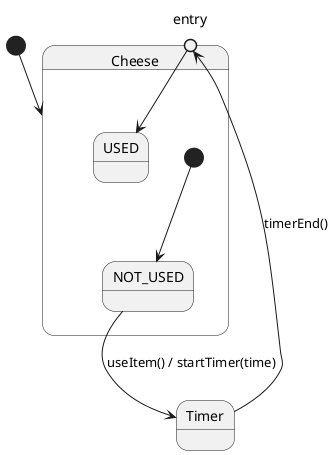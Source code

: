 @startuml cheese_states

[*] --> Cheese
state Timer
state Cheese {
    state entry <<entryPoint>>
    [*] --> NOT_USED
    state NOT_USED
    NOT_USED --> Timer : useItem() / startTimer(time)
    state USED
    entry --> USED
}

Timer --> entry : timerEnd()
@enduml
